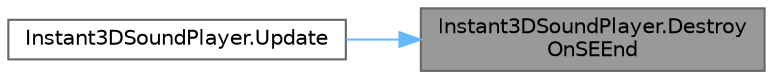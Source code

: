 digraph "Instant3DSoundPlayer.DestroyOnSEEnd"
{
 // LATEX_PDF_SIZE
  bgcolor="transparent";
  edge [fontname=Helvetica,fontsize=10,labelfontname=Helvetica,labelfontsize=10];
  node [fontname=Helvetica,fontsize=10,shape=box,height=0.2,width=0.4];
  rankdir="RL";
  Node1 [id="Node000001",label="Instant3DSoundPlayer.Destroy\lOnSEEnd",height=0.2,width=0.4,color="gray40", fillcolor="grey60", style="filled", fontcolor="black",tooltip="サウンドの再生終了時自動でオブジェクトを破棄する"];
  Node1 -> Node2 [id="edge1_Node000001_Node000002",dir="back",color="steelblue1",style="solid",tooltip=" "];
  Node2 [id="Node000002",label="Instant3DSoundPlayer.Update",height=0.2,width=0.4,color="grey40", fillcolor="white", style="filled",URL="$class_instant3_d_sound_player.html#a9321388a012bfef68a031652739f2621",tooltip=" "];
}
